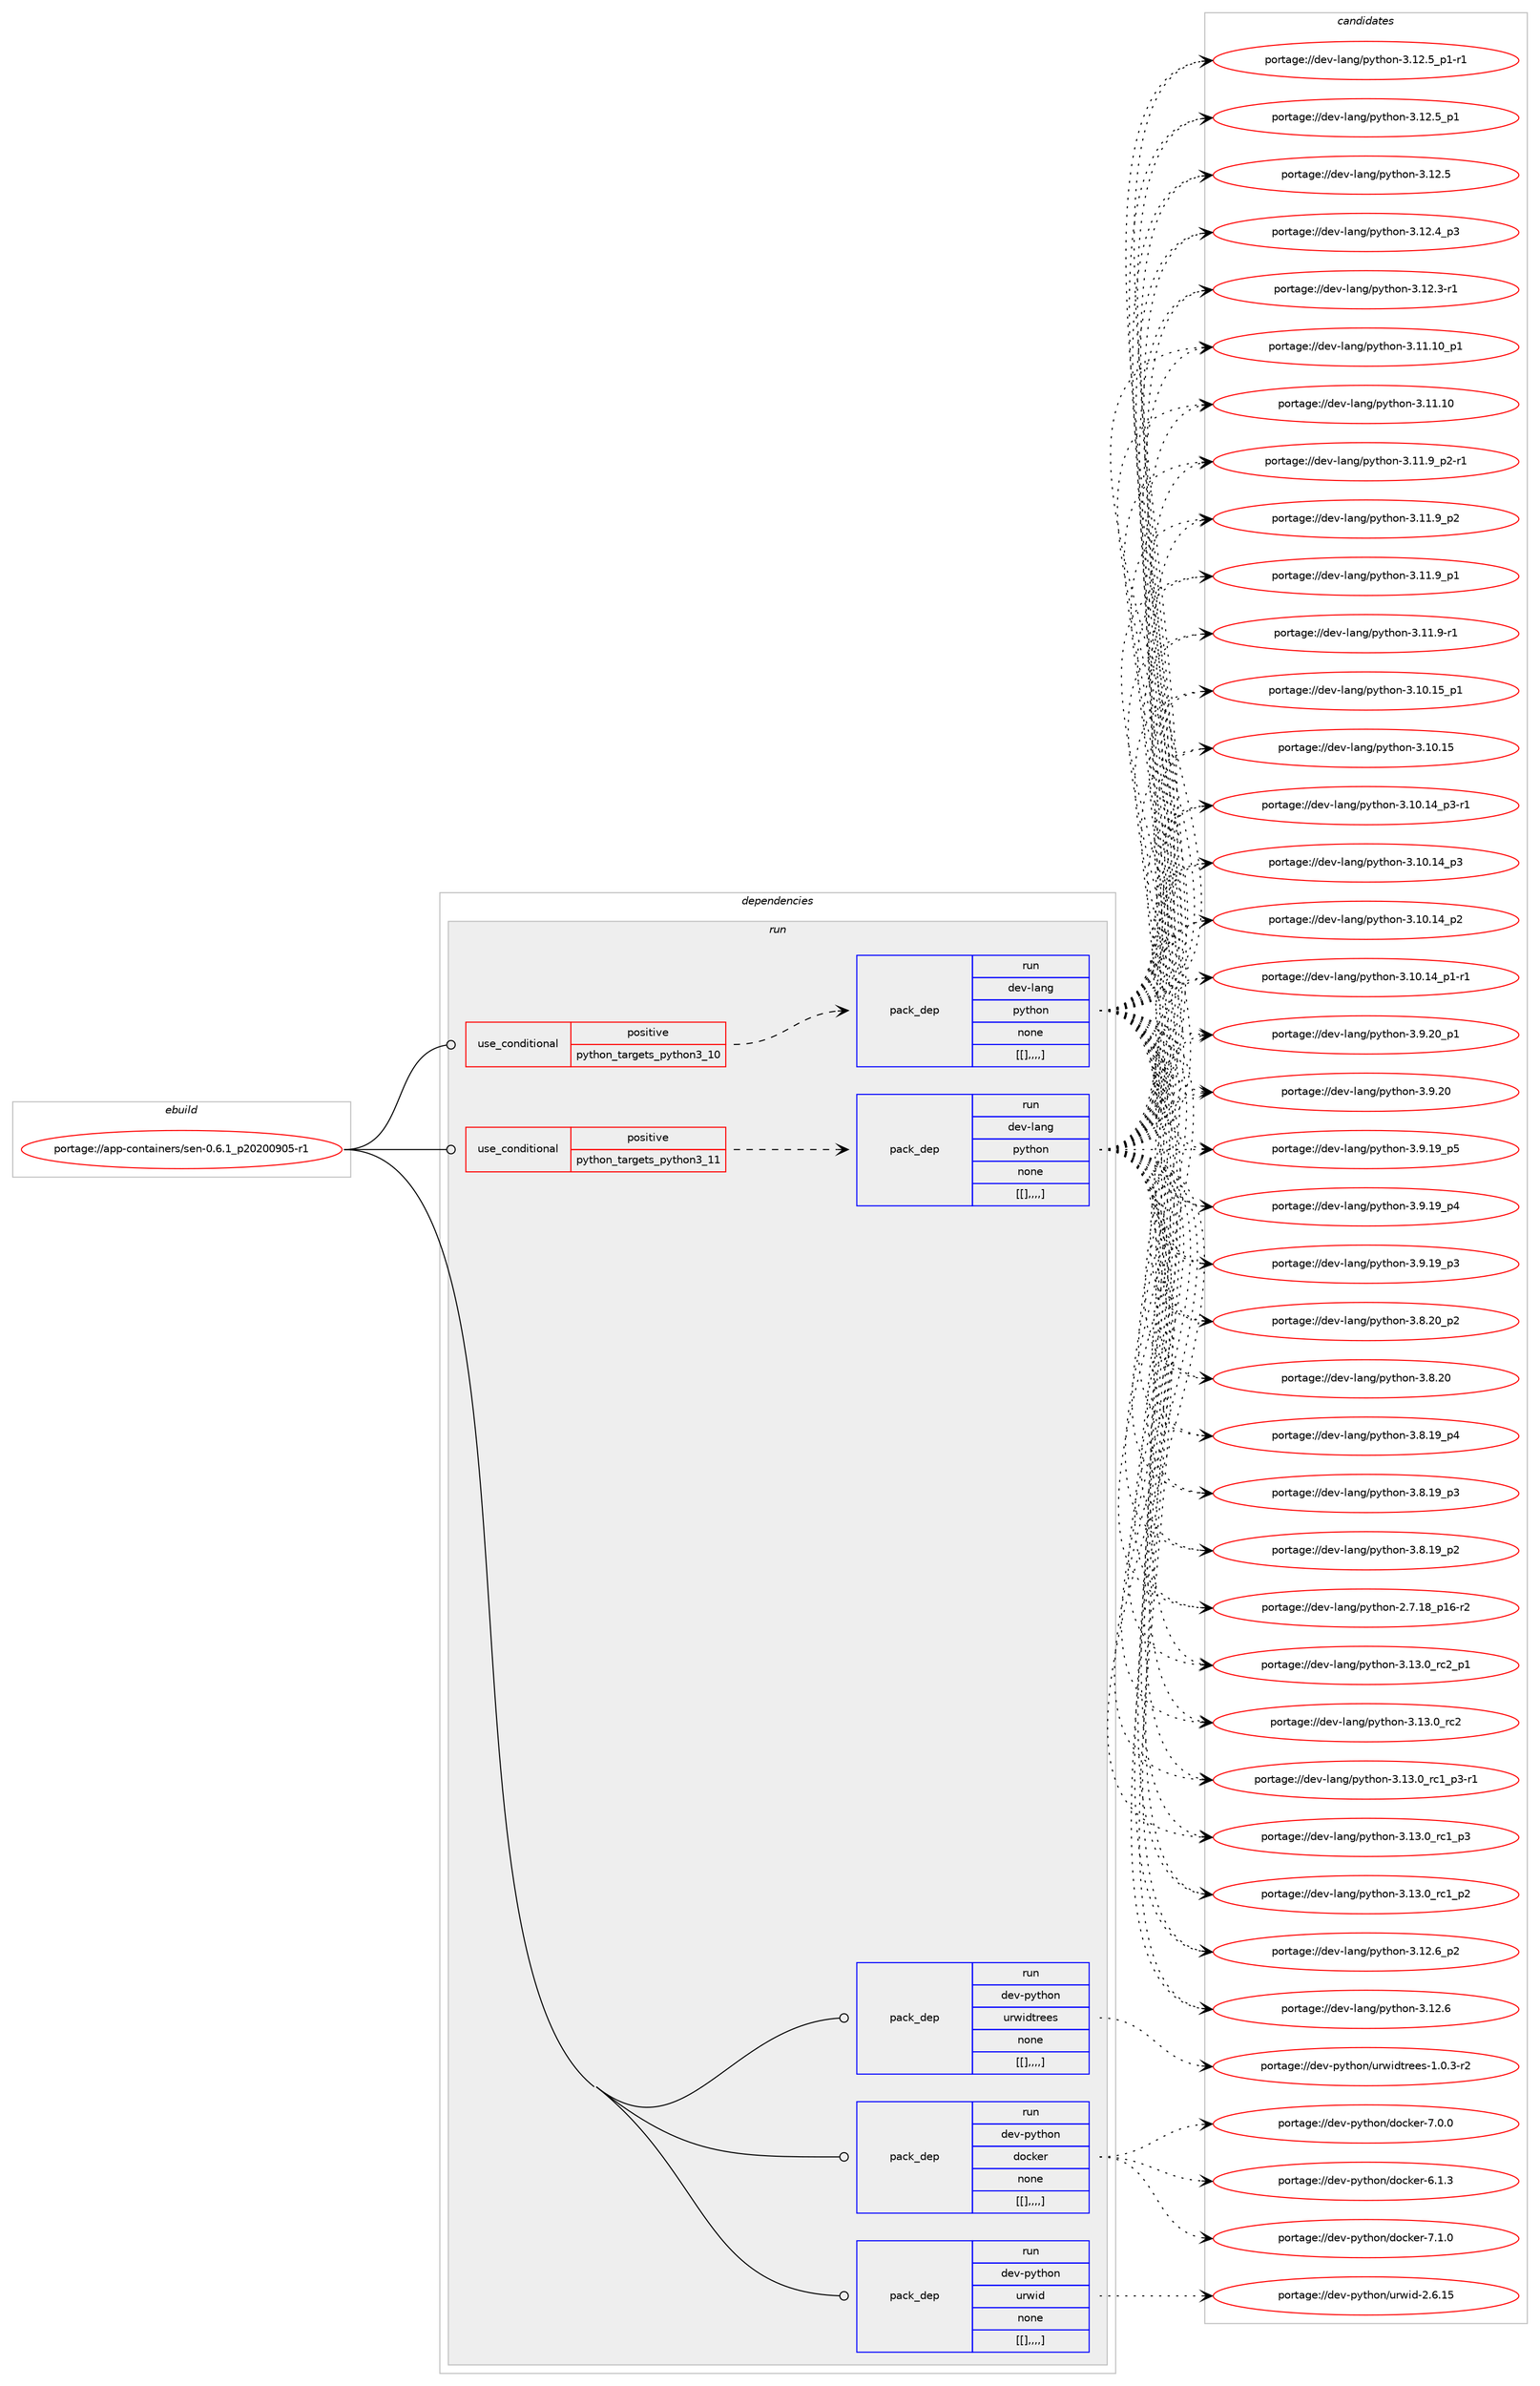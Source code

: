 digraph prolog {

# *************
# Graph options
# *************

newrank=true;
concentrate=true;
compound=true;
graph [rankdir=LR,fontname=Helvetica,fontsize=10,ranksep=1.5];#, ranksep=2.5, nodesep=0.2];
edge  [arrowhead=vee];
node  [fontname=Helvetica,fontsize=10];

# **********
# The ebuild
# **********

subgraph cluster_leftcol {
color=gray;
label=<<i>ebuild</i>>;
id [label="portage://app-containers/sen-0.6.1_p20200905-r1", color=red, width=4, href="../app-containers/sen-0.6.1_p20200905-r1.svg"];
}

# ****************
# The dependencies
# ****************

subgraph cluster_midcol {
color=gray;
label=<<i>dependencies</i>>;
subgraph cluster_compile {
fillcolor="#eeeeee";
style=filled;
label=<<i>compile</i>>;
}
subgraph cluster_compileandrun {
fillcolor="#eeeeee";
style=filled;
label=<<i>compile and run</i>>;
}
subgraph cluster_run {
fillcolor="#eeeeee";
style=filled;
label=<<i>run</i>>;
subgraph cond3437 {
dependency12507 [label=<<TABLE BORDER="0" CELLBORDER="1" CELLSPACING="0" CELLPADDING="4"><TR><TD ROWSPAN="3" CELLPADDING="10">use_conditional</TD></TR><TR><TD>positive</TD></TR><TR><TD>python_targets_python3_10</TD></TR></TABLE>>, shape=none, color=red];
subgraph pack9002 {
dependency12508 [label=<<TABLE BORDER="0" CELLBORDER="1" CELLSPACING="0" CELLPADDING="4" WIDTH="220"><TR><TD ROWSPAN="6" CELLPADDING="30">pack_dep</TD></TR><TR><TD WIDTH="110">run</TD></TR><TR><TD>dev-lang</TD></TR><TR><TD>python</TD></TR><TR><TD>none</TD></TR><TR><TD>[[],,,,]</TD></TR></TABLE>>, shape=none, color=blue];
}
dependency12507:e -> dependency12508:w [weight=20,style="dashed",arrowhead="vee"];
}
id:e -> dependency12507:w [weight=20,style="solid",arrowhead="odot"];
subgraph cond3438 {
dependency12509 [label=<<TABLE BORDER="0" CELLBORDER="1" CELLSPACING="0" CELLPADDING="4"><TR><TD ROWSPAN="3" CELLPADDING="10">use_conditional</TD></TR><TR><TD>positive</TD></TR><TR><TD>python_targets_python3_11</TD></TR></TABLE>>, shape=none, color=red];
subgraph pack9003 {
dependency12510 [label=<<TABLE BORDER="0" CELLBORDER="1" CELLSPACING="0" CELLPADDING="4" WIDTH="220"><TR><TD ROWSPAN="6" CELLPADDING="30">pack_dep</TD></TR><TR><TD WIDTH="110">run</TD></TR><TR><TD>dev-lang</TD></TR><TR><TD>python</TD></TR><TR><TD>none</TD></TR><TR><TD>[[],,,,]</TD></TR></TABLE>>, shape=none, color=blue];
}
dependency12509:e -> dependency12510:w [weight=20,style="dashed",arrowhead="vee"];
}
id:e -> dependency12509:w [weight=20,style="solid",arrowhead="odot"];
subgraph pack9004 {
dependency12511 [label=<<TABLE BORDER="0" CELLBORDER="1" CELLSPACING="0" CELLPADDING="4" WIDTH="220"><TR><TD ROWSPAN="6" CELLPADDING="30">pack_dep</TD></TR><TR><TD WIDTH="110">run</TD></TR><TR><TD>dev-python</TD></TR><TR><TD>docker</TD></TR><TR><TD>none</TD></TR><TR><TD>[[],,,,]</TD></TR></TABLE>>, shape=none, color=blue];
}
id:e -> dependency12511:w [weight=20,style="solid",arrowhead="odot"];
subgraph pack9005 {
dependency12512 [label=<<TABLE BORDER="0" CELLBORDER="1" CELLSPACING="0" CELLPADDING="4" WIDTH="220"><TR><TD ROWSPAN="6" CELLPADDING="30">pack_dep</TD></TR><TR><TD WIDTH="110">run</TD></TR><TR><TD>dev-python</TD></TR><TR><TD>urwid</TD></TR><TR><TD>none</TD></TR><TR><TD>[[],,,,]</TD></TR></TABLE>>, shape=none, color=blue];
}
id:e -> dependency12512:w [weight=20,style="solid",arrowhead="odot"];
subgraph pack9006 {
dependency12513 [label=<<TABLE BORDER="0" CELLBORDER="1" CELLSPACING="0" CELLPADDING="4" WIDTH="220"><TR><TD ROWSPAN="6" CELLPADDING="30">pack_dep</TD></TR><TR><TD WIDTH="110">run</TD></TR><TR><TD>dev-python</TD></TR><TR><TD>urwidtrees</TD></TR><TR><TD>none</TD></TR><TR><TD>[[],,,,]</TD></TR></TABLE>>, shape=none, color=blue];
}
id:e -> dependency12513:w [weight=20,style="solid",arrowhead="odot"];
}
}

# **************
# The candidates
# **************

subgraph cluster_choices {
rank=same;
color=gray;
label=<<i>candidates</i>>;

subgraph choice9002 {
color=black;
nodesep=1;
choice100101118451089711010347112121116104111110455146495146489511499509511249 [label="portage://dev-lang/python-3.13.0_rc2_p1", color=red, width=4,href="../dev-lang/python-3.13.0_rc2_p1.svg"];
choice10010111845108971101034711212111610411111045514649514648951149950 [label="portage://dev-lang/python-3.13.0_rc2", color=red, width=4,href="../dev-lang/python-3.13.0_rc2.svg"];
choice1001011184510897110103471121211161041111104551464951464895114994995112514511449 [label="portage://dev-lang/python-3.13.0_rc1_p3-r1", color=red, width=4,href="../dev-lang/python-3.13.0_rc1_p3-r1.svg"];
choice100101118451089711010347112121116104111110455146495146489511499499511251 [label="portage://dev-lang/python-3.13.0_rc1_p3", color=red, width=4,href="../dev-lang/python-3.13.0_rc1_p3.svg"];
choice100101118451089711010347112121116104111110455146495146489511499499511250 [label="portage://dev-lang/python-3.13.0_rc1_p2", color=red, width=4,href="../dev-lang/python-3.13.0_rc1_p2.svg"];
choice100101118451089711010347112121116104111110455146495046549511250 [label="portage://dev-lang/python-3.12.6_p2", color=red, width=4,href="../dev-lang/python-3.12.6_p2.svg"];
choice10010111845108971101034711212111610411111045514649504654 [label="portage://dev-lang/python-3.12.6", color=red, width=4,href="../dev-lang/python-3.12.6.svg"];
choice1001011184510897110103471121211161041111104551464950465395112494511449 [label="portage://dev-lang/python-3.12.5_p1-r1", color=red, width=4,href="../dev-lang/python-3.12.5_p1-r1.svg"];
choice100101118451089711010347112121116104111110455146495046539511249 [label="portage://dev-lang/python-3.12.5_p1", color=red, width=4,href="../dev-lang/python-3.12.5_p1.svg"];
choice10010111845108971101034711212111610411111045514649504653 [label="portage://dev-lang/python-3.12.5", color=red, width=4,href="../dev-lang/python-3.12.5.svg"];
choice100101118451089711010347112121116104111110455146495046529511251 [label="portage://dev-lang/python-3.12.4_p3", color=red, width=4,href="../dev-lang/python-3.12.4_p3.svg"];
choice100101118451089711010347112121116104111110455146495046514511449 [label="portage://dev-lang/python-3.12.3-r1", color=red, width=4,href="../dev-lang/python-3.12.3-r1.svg"];
choice10010111845108971101034711212111610411111045514649494649489511249 [label="portage://dev-lang/python-3.11.10_p1", color=red, width=4,href="../dev-lang/python-3.11.10_p1.svg"];
choice1001011184510897110103471121211161041111104551464949464948 [label="portage://dev-lang/python-3.11.10", color=red, width=4,href="../dev-lang/python-3.11.10.svg"];
choice1001011184510897110103471121211161041111104551464949465795112504511449 [label="portage://dev-lang/python-3.11.9_p2-r1", color=red, width=4,href="../dev-lang/python-3.11.9_p2-r1.svg"];
choice100101118451089711010347112121116104111110455146494946579511250 [label="portage://dev-lang/python-3.11.9_p2", color=red, width=4,href="../dev-lang/python-3.11.9_p2.svg"];
choice100101118451089711010347112121116104111110455146494946579511249 [label="portage://dev-lang/python-3.11.9_p1", color=red, width=4,href="../dev-lang/python-3.11.9_p1.svg"];
choice100101118451089711010347112121116104111110455146494946574511449 [label="portage://dev-lang/python-3.11.9-r1", color=red, width=4,href="../dev-lang/python-3.11.9-r1.svg"];
choice10010111845108971101034711212111610411111045514649484649539511249 [label="portage://dev-lang/python-3.10.15_p1", color=red, width=4,href="../dev-lang/python-3.10.15_p1.svg"];
choice1001011184510897110103471121211161041111104551464948464953 [label="portage://dev-lang/python-3.10.15", color=red, width=4,href="../dev-lang/python-3.10.15.svg"];
choice100101118451089711010347112121116104111110455146494846495295112514511449 [label="portage://dev-lang/python-3.10.14_p3-r1", color=red, width=4,href="../dev-lang/python-3.10.14_p3-r1.svg"];
choice10010111845108971101034711212111610411111045514649484649529511251 [label="portage://dev-lang/python-3.10.14_p3", color=red, width=4,href="../dev-lang/python-3.10.14_p3.svg"];
choice10010111845108971101034711212111610411111045514649484649529511250 [label="portage://dev-lang/python-3.10.14_p2", color=red, width=4,href="../dev-lang/python-3.10.14_p2.svg"];
choice100101118451089711010347112121116104111110455146494846495295112494511449 [label="portage://dev-lang/python-3.10.14_p1-r1", color=red, width=4,href="../dev-lang/python-3.10.14_p1-r1.svg"];
choice100101118451089711010347112121116104111110455146574650489511249 [label="portage://dev-lang/python-3.9.20_p1", color=red, width=4,href="../dev-lang/python-3.9.20_p1.svg"];
choice10010111845108971101034711212111610411111045514657465048 [label="portage://dev-lang/python-3.9.20", color=red, width=4,href="../dev-lang/python-3.9.20.svg"];
choice100101118451089711010347112121116104111110455146574649579511253 [label="portage://dev-lang/python-3.9.19_p5", color=red, width=4,href="../dev-lang/python-3.9.19_p5.svg"];
choice100101118451089711010347112121116104111110455146574649579511252 [label="portage://dev-lang/python-3.9.19_p4", color=red, width=4,href="../dev-lang/python-3.9.19_p4.svg"];
choice100101118451089711010347112121116104111110455146574649579511251 [label="portage://dev-lang/python-3.9.19_p3", color=red, width=4,href="../dev-lang/python-3.9.19_p3.svg"];
choice100101118451089711010347112121116104111110455146564650489511250 [label="portage://dev-lang/python-3.8.20_p2", color=red, width=4,href="../dev-lang/python-3.8.20_p2.svg"];
choice10010111845108971101034711212111610411111045514656465048 [label="portage://dev-lang/python-3.8.20", color=red, width=4,href="../dev-lang/python-3.8.20.svg"];
choice100101118451089711010347112121116104111110455146564649579511252 [label="portage://dev-lang/python-3.8.19_p4", color=red, width=4,href="../dev-lang/python-3.8.19_p4.svg"];
choice100101118451089711010347112121116104111110455146564649579511251 [label="portage://dev-lang/python-3.8.19_p3", color=red, width=4,href="../dev-lang/python-3.8.19_p3.svg"];
choice100101118451089711010347112121116104111110455146564649579511250 [label="portage://dev-lang/python-3.8.19_p2", color=red, width=4,href="../dev-lang/python-3.8.19_p2.svg"];
choice100101118451089711010347112121116104111110455046554649569511249544511450 [label="portage://dev-lang/python-2.7.18_p16-r2", color=red, width=4,href="../dev-lang/python-2.7.18_p16-r2.svg"];
dependency12508:e -> choice100101118451089711010347112121116104111110455146495146489511499509511249:w [style=dotted,weight="100"];
dependency12508:e -> choice10010111845108971101034711212111610411111045514649514648951149950:w [style=dotted,weight="100"];
dependency12508:e -> choice1001011184510897110103471121211161041111104551464951464895114994995112514511449:w [style=dotted,weight="100"];
dependency12508:e -> choice100101118451089711010347112121116104111110455146495146489511499499511251:w [style=dotted,weight="100"];
dependency12508:e -> choice100101118451089711010347112121116104111110455146495146489511499499511250:w [style=dotted,weight="100"];
dependency12508:e -> choice100101118451089711010347112121116104111110455146495046549511250:w [style=dotted,weight="100"];
dependency12508:e -> choice10010111845108971101034711212111610411111045514649504654:w [style=dotted,weight="100"];
dependency12508:e -> choice1001011184510897110103471121211161041111104551464950465395112494511449:w [style=dotted,weight="100"];
dependency12508:e -> choice100101118451089711010347112121116104111110455146495046539511249:w [style=dotted,weight="100"];
dependency12508:e -> choice10010111845108971101034711212111610411111045514649504653:w [style=dotted,weight="100"];
dependency12508:e -> choice100101118451089711010347112121116104111110455146495046529511251:w [style=dotted,weight="100"];
dependency12508:e -> choice100101118451089711010347112121116104111110455146495046514511449:w [style=dotted,weight="100"];
dependency12508:e -> choice10010111845108971101034711212111610411111045514649494649489511249:w [style=dotted,weight="100"];
dependency12508:e -> choice1001011184510897110103471121211161041111104551464949464948:w [style=dotted,weight="100"];
dependency12508:e -> choice1001011184510897110103471121211161041111104551464949465795112504511449:w [style=dotted,weight="100"];
dependency12508:e -> choice100101118451089711010347112121116104111110455146494946579511250:w [style=dotted,weight="100"];
dependency12508:e -> choice100101118451089711010347112121116104111110455146494946579511249:w [style=dotted,weight="100"];
dependency12508:e -> choice100101118451089711010347112121116104111110455146494946574511449:w [style=dotted,weight="100"];
dependency12508:e -> choice10010111845108971101034711212111610411111045514649484649539511249:w [style=dotted,weight="100"];
dependency12508:e -> choice1001011184510897110103471121211161041111104551464948464953:w [style=dotted,weight="100"];
dependency12508:e -> choice100101118451089711010347112121116104111110455146494846495295112514511449:w [style=dotted,weight="100"];
dependency12508:e -> choice10010111845108971101034711212111610411111045514649484649529511251:w [style=dotted,weight="100"];
dependency12508:e -> choice10010111845108971101034711212111610411111045514649484649529511250:w [style=dotted,weight="100"];
dependency12508:e -> choice100101118451089711010347112121116104111110455146494846495295112494511449:w [style=dotted,weight="100"];
dependency12508:e -> choice100101118451089711010347112121116104111110455146574650489511249:w [style=dotted,weight="100"];
dependency12508:e -> choice10010111845108971101034711212111610411111045514657465048:w [style=dotted,weight="100"];
dependency12508:e -> choice100101118451089711010347112121116104111110455146574649579511253:w [style=dotted,weight="100"];
dependency12508:e -> choice100101118451089711010347112121116104111110455146574649579511252:w [style=dotted,weight="100"];
dependency12508:e -> choice100101118451089711010347112121116104111110455146574649579511251:w [style=dotted,weight="100"];
dependency12508:e -> choice100101118451089711010347112121116104111110455146564650489511250:w [style=dotted,weight="100"];
dependency12508:e -> choice10010111845108971101034711212111610411111045514656465048:w [style=dotted,weight="100"];
dependency12508:e -> choice100101118451089711010347112121116104111110455146564649579511252:w [style=dotted,weight="100"];
dependency12508:e -> choice100101118451089711010347112121116104111110455146564649579511251:w [style=dotted,weight="100"];
dependency12508:e -> choice100101118451089711010347112121116104111110455146564649579511250:w [style=dotted,weight="100"];
dependency12508:e -> choice100101118451089711010347112121116104111110455046554649569511249544511450:w [style=dotted,weight="100"];
}
subgraph choice9003 {
color=black;
nodesep=1;
choice100101118451089711010347112121116104111110455146495146489511499509511249 [label="portage://dev-lang/python-3.13.0_rc2_p1", color=red, width=4,href="../dev-lang/python-3.13.0_rc2_p1.svg"];
choice10010111845108971101034711212111610411111045514649514648951149950 [label="portage://dev-lang/python-3.13.0_rc2", color=red, width=4,href="../dev-lang/python-3.13.0_rc2.svg"];
choice1001011184510897110103471121211161041111104551464951464895114994995112514511449 [label="portage://dev-lang/python-3.13.0_rc1_p3-r1", color=red, width=4,href="../dev-lang/python-3.13.0_rc1_p3-r1.svg"];
choice100101118451089711010347112121116104111110455146495146489511499499511251 [label="portage://dev-lang/python-3.13.0_rc1_p3", color=red, width=4,href="../dev-lang/python-3.13.0_rc1_p3.svg"];
choice100101118451089711010347112121116104111110455146495146489511499499511250 [label="portage://dev-lang/python-3.13.0_rc1_p2", color=red, width=4,href="../dev-lang/python-3.13.0_rc1_p2.svg"];
choice100101118451089711010347112121116104111110455146495046549511250 [label="portage://dev-lang/python-3.12.6_p2", color=red, width=4,href="../dev-lang/python-3.12.6_p2.svg"];
choice10010111845108971101034711212111610411111045514649504654 [label="portage://dev-lang/python-3.12.6", color=red, width=4,href="../dev-lang/python-3.12.6.svg"];
choice1001011184510897110103471121211161041111104551464950465395112494511449 [label="portage://dev-lang/python-3.12.5_p1-r1", color=red, width=4,href="../dev-lang/python-3.12.5_p1-r1.svg"];
choice100101118451089711010347112121116104111110455146495046539511249 [label="portage://dev-lang/python-3.12.5_p1", color=red, width=4,href="../dev-lang/python-3.12.5_p1.svg"];
choice10010111845108971101034711212111610411111045514649504653 [label="portage://dev-lang/python-3.12.5", color=red, width=4,href="../dev-lang/python-3.12.5.svg"];
choice100101118451089711010347112121116104111110455146495046529511251 [label="portage://dev-lang/python-3.12.4_p3", color=red, width=4,href="../dev-lang/python-3.12.4_p3.svg"];
choice100101118451089711010347112121116104111110455146495046514511449 [label="portage://dev-lang/python-3.12.3-r1", color=red, width=4,href="../dev-lang/python-3.12.3-r1.svg"];
choice10010111845108971101034711212111610411111045514649494649489511249 [label="portage://dev-lang/python-3.11.10_p1", color=red, width=4,href="../dev-lang/python-3.11.10_p1.svg"];
choice1001011184510897110103471121211161041111104551464949464948 [label="portage://dev-lang/python-3.11.10", color=red, width=4,href="../dev-lang/python-3.11.10.svg"];
choice1001011184510897110103471121211161041111104551464949465795112504511449 [label="portage://dev-lang/python-3.11.9_p2-r1", color=red, width=4,href="../dev-lang/python-3.11.9_p2-r1.svg"];
choice100101118451089711010347112121116104111110455146494946579511250 [label="portage://dev-lang/python-3.11.9_p2", color=red, width=4,href="../dev-lang/python-3.11.9_p2.svg"];
choice100101118451089711010347112121116104111110455146494946579511249 [label="portage://dev-lang/python-3.11.9_p1", color=red, width=4,href="../dev-lang/python-3.11.9_p1.svg"];
choice100101118451089711010347112121116104111110455146494946574511449 [label="portage://dev-lang/python-3.11.9-r1", color=red, width=4,href="../dev-lang/python-3.11.9-r1.svg"];
choice10010111845108971101034711212111610411111045514649484649539511249 [label="portage://dev-lang/python-3.10.15_p1", color=red, width=4,href="../dev-lang/python-3.10.15_p1.svg"];
choice1001011184510897110103471121211161041111104551464948464953 [label="portage://dev-lang/python-3.10.15", color=red, width=4,href="../dev-lang/python-3.10.15.svg"];
choice100101118451089711010347112121116104111110455146494846495295112514511449 [label="portage://dev-lang/python-3.10.14_p3-r1", color=red, width=4,href="../dev-lang/python-3.10.14_p3-r1.svg"];
choice10010111845108971101034711212111610411111045514649484649529511251 [label="portage://dev-lang/python-3.10.14_p3", color=red, width=4,href="../dev-lang/python-3.10.14_p3.svg"];
choice10010111845108971101034711212111610411111045514649484649529511250 [label="portage://dev-lang/python-3.10.14_p2", color=red, width=4,href="../dev-lang/python-3.10.14_p2.svg"];
choice100101118451089711010347112121116104111110455146494846495295112494511449 [label="portage://dev-lang/python-3.10.14_p1-r1", color=red, width=4,href="../dev-lang/python-3.10.14_p1-r1.svg"];
choice100101118451089711010347112121116104111110455146574650489511249 [label="portage://dev-lang/python-3.9.20_p1", color=red, width=4,href="../dev-lang/python-3.9.20_p1.svg"];
choice10010111845108971101034711212111610411111045514657465048 [label="portage://dev-lang/python-3.9.20", color=red, width=4,href="../dev-lang/python-3.9.20.svg"];
choice100101118451089711010347112121116104111110455146574649579511253 [label="portage://dev-lang/python-3.9.19_p5", color=red, width=4,href="../dev-lang/python-3.9.19_p5.svg"];
choice100101118451089711010347112121116104111110455146574649579511252 [label="portage://dev-lang/python-3.9.19_p4", color=red, width=4,href="../dev-lang/python-3.9.19_p4.svg"];
choice100101118451089711010347112121116104111110455146574649579511251 [label="portage://dev-lang/python-3.9.19_p3", color=red, width=4,href="../dev-lang/python-3.9.19_p3.svg"];
choice100101118451089711010347112121116104111110455146564650489511250 [label="portage://dev-lang/python-3.8.20_p2", color=red, width=4,href="../dev-lang/python-3.8.20_p2.svg"];
choice10010111845108971101034711212111610411111045514656465048 [label="portage://dev-lang/python-3.8.20", color=red, width=4,href="../dev-lang/python-3.8.20.svg"];
choice100101118451089711010347112121116104111110455146564649579511252 [label="portage://dev-lang/python-3.8.19_p4", color=red, width=4,href="../dev-lang/python-3.8.19_p4.svg"];
choice100101118451089711010347112121116104111110455146564649579511251 [label="portage://dev-lang/python-3.8.19_p3", color=red, width=4,href="../dev-lang/python-3.8.19_p3.svg"];
choice100101118451089711010347112121116104111110455146564649579511250 [label="portage://dev-lang/python-3.8.19_p2", color=red, width=4,href="../dev-lang/python-3.8.19_p2.svg"];
choice100101118451089711010347112121116104111110455046554649569511249544511450 [label="portage://dev-lang/python-2.7.18_p16-r2", color=red, width=4,href="../dev-lang/python-2.7.18_p16-r2.svg"];
dependency12510:e -> choice100101118451089711010347112121116104111110455146495146489511499509511249:w [style=dotted,weight="100"];
dependency12510:e -> choice10010111845108971101034711212111610411111045514649514648951149950:w [style=dotted,weight="100"];
dependency12510:e -> choice1001011184510897110103471121211161041111104551464951464895114994995112514511449:w [style=dotted,weight="100"];
dependency12510:e -> choice100101118451089711010347112121116104111110455146495146489511499499511251:w [style=dotted,weight="100"];
dependency12510:e -> choice100101118451089711010347112121116104111110455146495146489511499499511250:w [style=dotted,weight="100"];
dependency12510:e -> choice100101118451089711010347112121116104111110455146495046549511250:w [style=dotted,weight="100"];
dependency12510:e -> choice10010111845108971101034711212111610411111045514649504654:w [style=dotted,weight="100"];
dependency12510:e -> choice1001011184510897110103471121211161041111104551464950465395112494511449:w [style=dotted,weight="100"];
dependency12510:e -> choice100101118451089711010347112121116104111110455146495046539511249:w [style=dotted,weight="100"];
dependency12510:e -> choice10010111845108971101034711212111610411111045514649504653:w [style=dotted,weight="100"];
dependency12510:e -> choice100101118451089711010347112121116104111110455146495046529511251:w [style=dotted,weight="100"];
dependency12510:e -> choice100101118451089711010347112121116104111110455146495046514511449:w [style=dotted,weight="100"];
dependency12510:e -> choice10010111845108971101034711212111610411111045514649494649489511249:w [style=dotted,weight="100"];
dependency12510:e -> choice1001011184510897110103471121211161041111104551464949464948:w [style=dotted,weight="100"];
dependency12510:e -> choice1001011184510897110103471121211161041111104551464949465795112504511449:w [style=dotted,weight="100"];
dependency12510:e -> choice100101118451089711010347112121116104111110455146494946579511250:w [style=dotted,weight="100"];
dependency12510:e -> choice100101118451089711010347112121116104111110455146494946579511249:w [style=dotted,weight="100"];
dependency12510:e -> choice100101118451089711010347112121116104111110455146494946574511449:w [style=dotted,weight="100"];
dependency12510:e -> choice10010111845108971101034711212111610411111045514649484649539511249:w [style=dotted,weight="100"];
dependency12510:e -> choice1001011184510897110103471121211161041111104551464948464953:w [style=dotted,weight="100"];
dependency12510:e -> choice100101118451089711010347112121116104111110455146494846495295112514511449:w [style=dotted,weight="100"];
dependency12510:e -> choice10010111845108971101034711212111610411111045514649484649529511251:w [style=dotted,weight="100"];
dependency12510:e -> choice10010111845108971101034711212111610411111045514649484649529511250:w [style=dotted,weight="100"];
dependency12510:e -> choice100101118451089711010347112121116104111110455146494846495295112494511449:w [style=dotted,weight="100"];
dependency12510:e -> choice100101118451089711010347112121116104111110455146574650489511249:w [style=dotted,weight="100"];
dependency12510:e -> choice10010111845108971101034711212111610411111045514657465048:w [style=dotted,weight="100"];
dependency12510:e -> choice100101118451089711010347112121116104111110455146574649579511253:w [style=dotted,weight="100"];
dependency12510:e -> choice100101118451089711010347112121116104111110455146574649579511252:w [style=dotted,weight="100"];
dependency12510:e -> choice100101118451089711010347112121116104111110455146574649579511251:w [style=dotted,weight="100"];
dependency12510:e -> choice100101118451089711010347112121116104111110455146564650489511250:w [style=dotted,weight="100"];
dependency12510:e -> choice10010111845108971101034711212111610411111045514656465048:w [style=dotted,weight="100"];
dependency12510:e -> choice100101118451089711010347112121116104111110455146564649579511252:w [style=dotted,weight="100"];
dependency12510:e -> choice100101118451089711010347112121116104111110455146564649579511251:w [style=dotted,weight="100"];
dependency12510:e -> choice100101118451089711010347112121116104111110455146564649579511250:w [style=dotted,weight="100"];
dependency12510:e -> choice100101118451089711010347112121116104111110455046554649569511249544511450:w [style=dotted,weight="100"];
}
subgraph choice9004 {
color=black;
nodesep=1;
choice100101118451121211161041111104710011199107101114455546494648 [label="portage://dev-python/docker-7.1.0", color=red, width=4,href="../dev-python/docker-7.1.0.svg"];
choice100101118451121211161041111104710011199107101114455546484648 [label="portage://dev-python/docker-7.0.0", color=red, width=4,href="../dev-python/docker-7.0.0.svg"];
choice100101118451121211161041111104710011199107101114455446494651 [label="portage://dev-python/docker-6.1.3", color=red, width=4,href="../dev-python/docker-6.1.3.svg"];
dependency12511:e -> choice100101118451121211161041111104710011199107101114455546494648:w [style=dotted,weight="100"];
dependency12511:e -> choice100101118451121211161041111104710011199107101114455546484648:w [style=dotted,weight="100"];
dependency12511:e -> choice100101118451121211161041111104710011199107101114455446494651:w [style=dotted,weight="100"];
}
subgraph choice9005 {
color=black;
nodesep=1;
choice100101118451121211161041111104711711411910510045504654464953 [label="portage://dev-python/urwid-2.6.15", color=red, width=4,href="../dev-python/urwid-2.6.15.svg"];
dependency12512:e -> choice100101118451121211161041111104711711411910510045504654464953:w [style=dotted,weight="100"];
}
subgraph choice9006 {
color=black;
nodesep=1;
choice10010111845112121116104111110471171141191051001161141011011154549464846514511450 [label="portage://dev-python/urwidtrees-1.0.3-r2", color=red, width=4,href="../dev-python/urwidtrees-1.0.3-r2.svg"];
dependency12513:e -> choice10010111845112121116104111110471171141191051001161141011011154549464846514511450:w [style=dotted,weight="100"];
}
}

}
